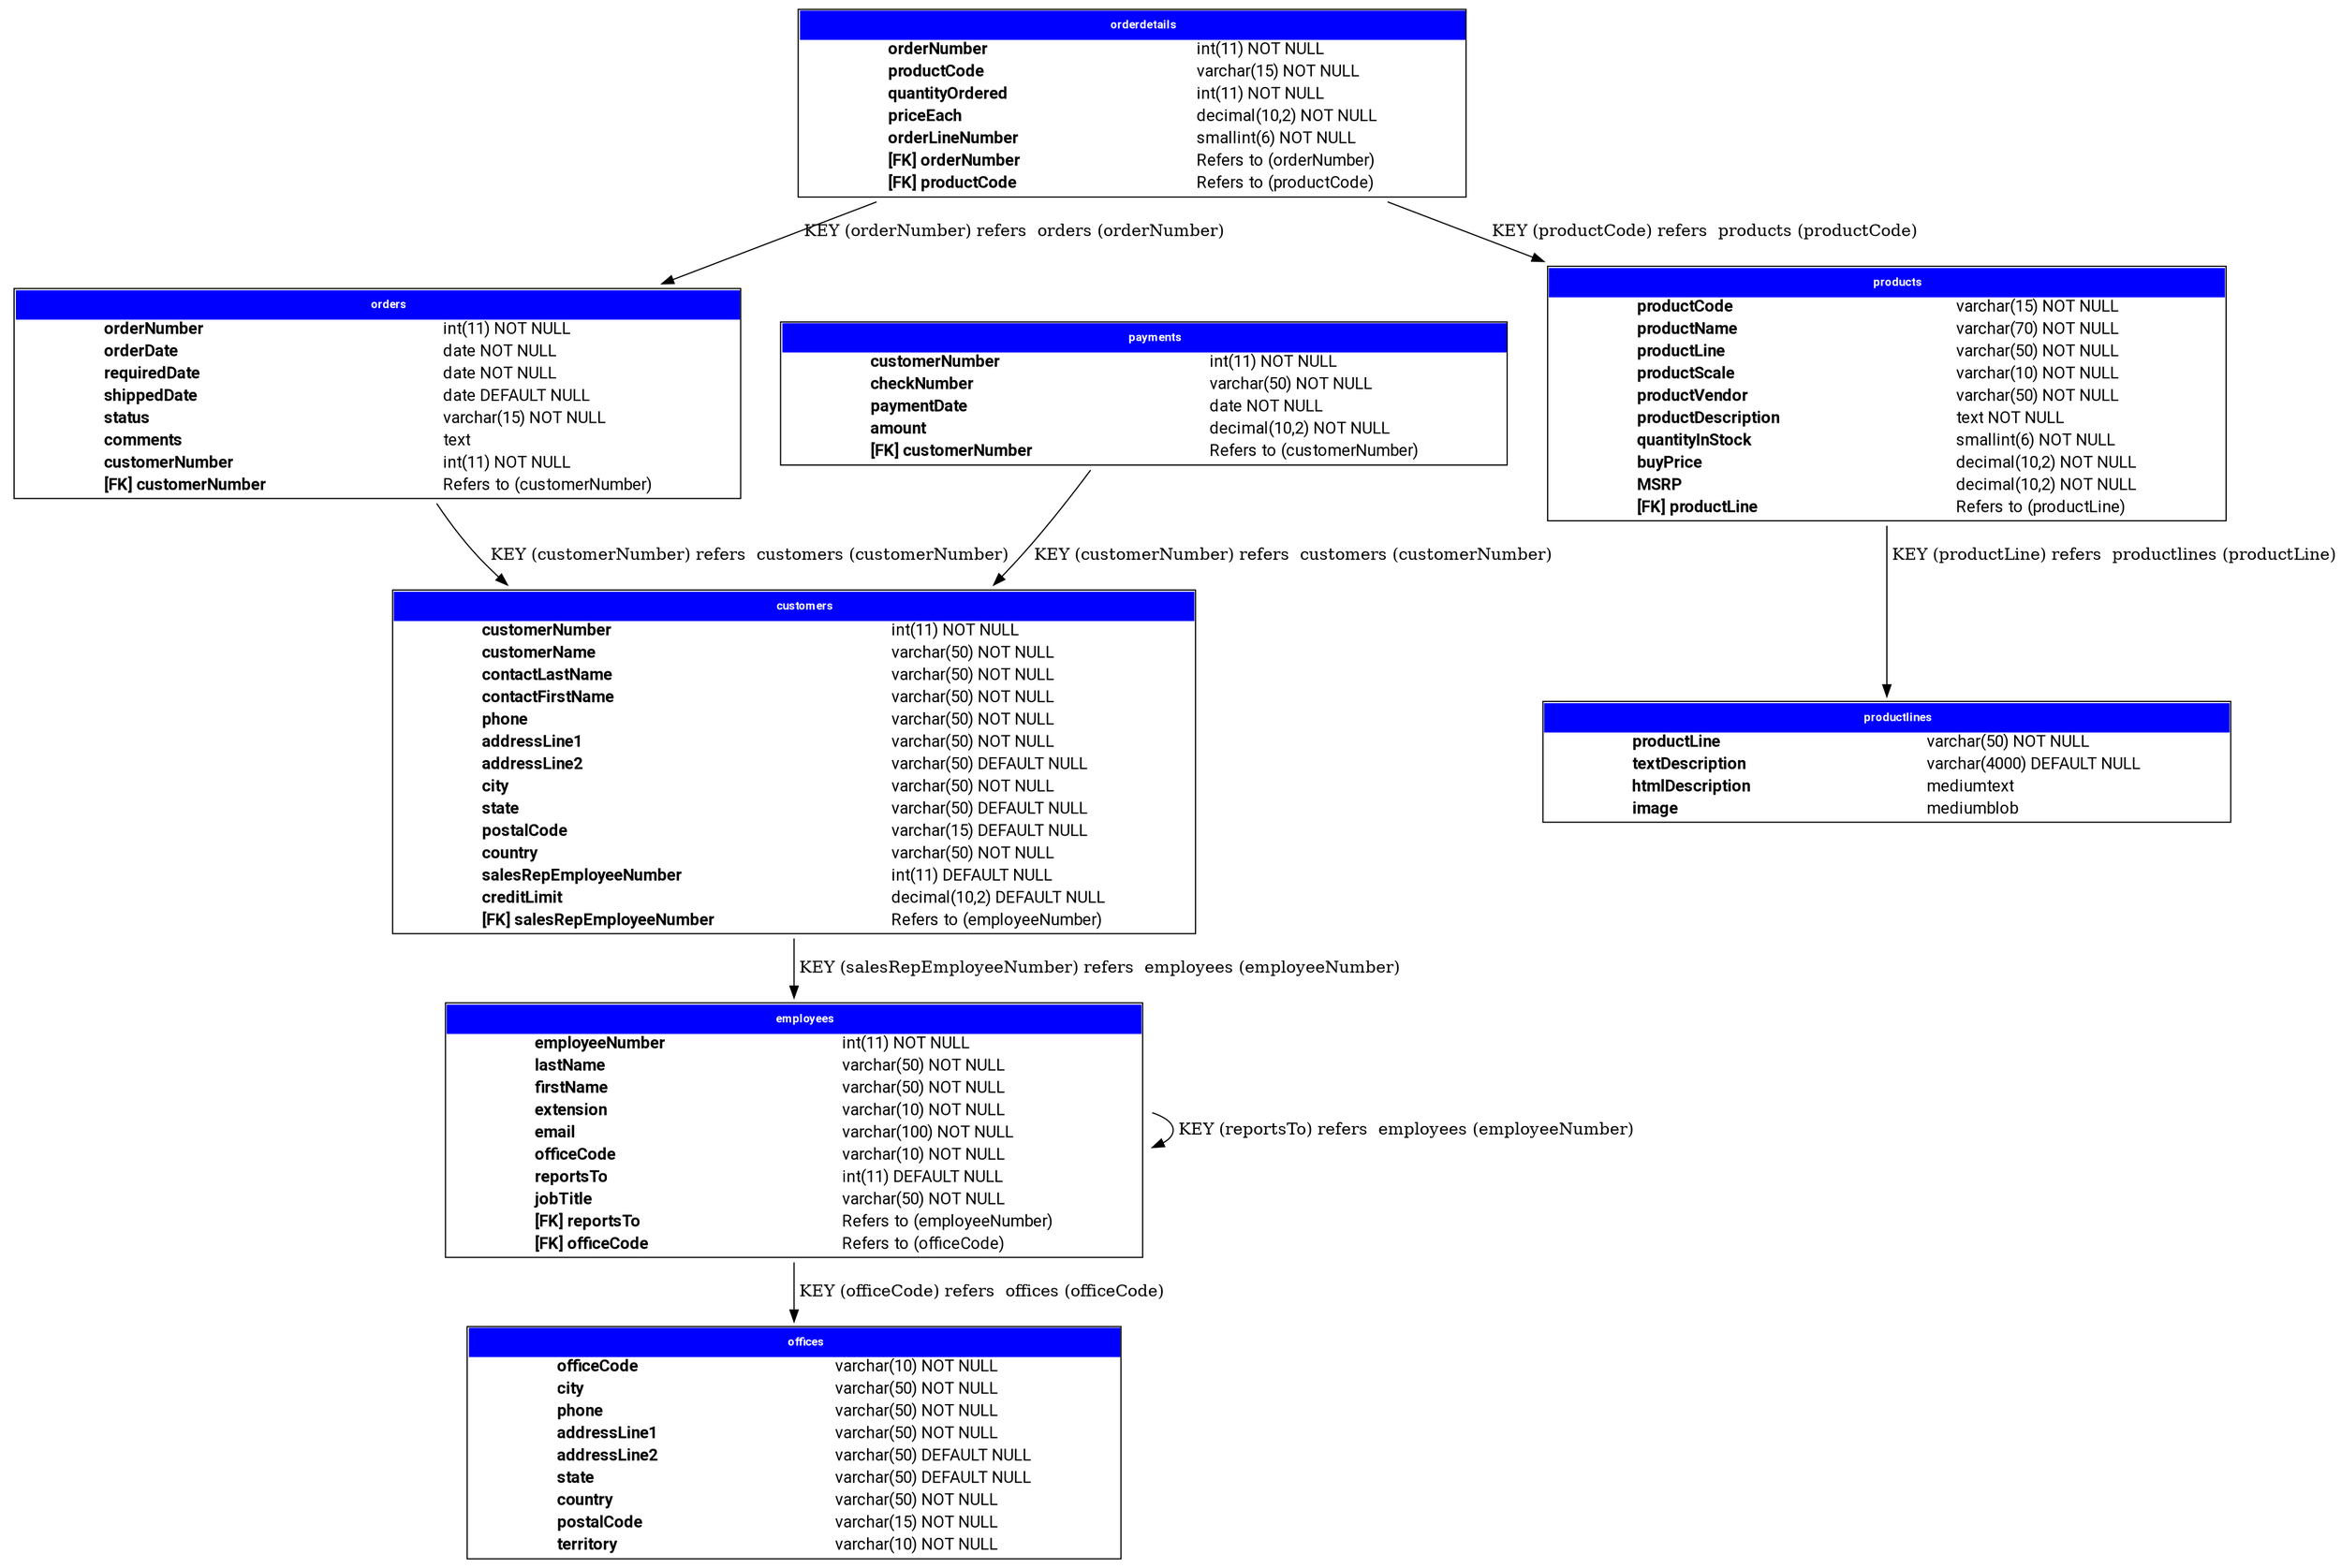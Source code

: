 digraph mysqlsampledatabase {

    node [

        shape = "plaintext"

    ]
customers [label=<
    <TABLE BGCOLOR="white" BORDER="1" CELLBORDER="0" CELLSPACING="0">
    <TR><TD COLSPAN="2" CELLPADDING="5" ALIGN="CENTER" BGCOLOR="blue">
    <FONT FACE="Roboto" COLOR="white" POINT-SIZE="10"><B>
    customers
    </B></FONT></TD></TR>
<TR><TD ALIGN="LEFT" BORDER="0">
                <FONT FACE="Roboto"><B>customerNumber</B></FONT>
                </TD><TD ALIGN="LEFT">
                <FONT FACE="Roboto">int(11) NOT NULL</FONT>
                </TD></TR>
<TR><TD ALIGN="LEFT" BORDER="0">
                <FONT FACE="Roboto"><B>customerName</B></FONT>
                </TD><TD ALIGN="LEFT">
                <FONT FACE="Roboto">varchar(50) NOT NULL</FONT>
                </TD></TR>
<TR><TD ALIGN="LEFT" BORDER="0">
                <FONT FACE="Roboto"><B>contactLastName</B></FONT>
                </TD><TD ALIGN="LEFT">
                <FONT FACE="Roboto">varchar(50) NOT NULL</FONT>
                </TD></TR>
<TR><TD ALIGN="LEFT" BORDER="0">
                <FONT FACE="Roboto"><B>contactFirstName</B></FONT>
                </TD><TD ALIGN="LEFT">
                <FONT FACE="Roboto">varchar(50) NOT NULL</FONT>
                </TD></TR>
<TR><TD ALIGN="LEFT" BORDER="0">
                <FONT FACE="Roboto"><B>phone</B></FONT>
                </TD><TD ALIGN="LEFT">
                <FONT FACE="Roboto">varchar(50) NOT NULL</FONT>
                </TD></TR>
<TR><TD ALIGN="LEFT" BORDER="0">
                <FONT FACE="Roboto"><B>addressLine1</B></FONT>
                </TD><TD ALIGN="LEFT">
                <FONT FACE="Roboto">varchar(50) NOT NULL</FONT>
                </TD></TR>
<TR><TD ALIGN="LEFT" BORDER="0">
                <FONT FACE="Roboto"><B>addressLine2</B></FONT>
                </TD><TD ALIGN="LEFT">
                <FONT FACE="Roboto">varchar(50) DEFAULT NULL</FONT>
                </TD></TR>
<TR><TD ALIGN="LEFT" BORDER="0">
                <FONT FACE="Roboto"><B>city</B></FONT>
                </TD><TD ALIGN="LEFT">
                <FONT FACE="Roboto">varchar(50) NOT NULL</FONT>
                </TD></TR>
<TR><TD ALIGN="LEFT" BORDER="0">
                <FONT FACE="Roboto"><B>state</B></FONT>
                </TD><TD ALIGN="LEFT">
                <FONT FACE="Roboto">varchar(50) DEFAULT NULL</FONT>
                </TD></TR>
<TR><TD ALIGN="LEFT" BORDER="0">
                <FONT FACE="Roboto"><B>postalCode</B></FONT>
                </TD><TD ALIGN="LEFT">
                <FONT FACE="Roboto">varchar(15) DEFAULT NULL</FONT>
                </TD></TR>
<TR><TD ALIGN="LEFT" BORDER="0">
                <FONT FACE="Roboto"><B>country</B></FONT>
                </TD><TD ALIGN="LEFT">
                <FONT FACE="Roboto">varchar(50) NOT NULL</FONT>
                </TD></TR>
<TR><TD ALIGN="LEFT" BORDER="0">
                <FONT FACE="Roboto"><B>salesRepEmployeeNumber</B></FONT>
                </TD><TD ALIGN="LEFT">
                <FONT FACE="Roboto">int(11) DEFAULT NULL</FONT>
                </TD></TR>
<TR><TD ALIGN="LEFT" BORDER="0">
                <FONT FACE="Roboto"><B>creditLimit</B></FONT>
                </TD><TD ALIGN="LEFT">
                <FONT FACE="Roboto">decimal(10,2) DEFAULT NULL</FONT>
                </TD></TR>


<TR><TD ALIGN="LEFT" BORDER="0">
                <FONT FACE="Roboto"><B>[FK] salesRepEmployeeNumber</B></FONT>
                </TD><TD ALIGN="LEFT">
                <FONT FACE="Roboto">Refers to (employeeNumber)</FONT>
                </TD></TR>
</TABLE> >]
employees [label=<
    <TABLE BGCOLOR="white" BORDER="1" CELLBORDER="0" CELLSPACING="0">
    <TR><TD COLSPAN="2" CELLPADDING="5" ALIGN="CENTER" BGCOLOR="blue">
    <FONT FACE="Roboto" COLOR="white" POINT-SIZE="10"><B>
    employees
    </B></FONT></TD></TR>
<TR><TD ALIGN="LEFT" BORDER="0">
                <FONT FACE="Roboto"><B>employeeNumber</B></FONT>
                </TD><TD ALIGN="LEFT">
                <FONT FACE="Roboto">int(11) NOT NULL</FONT>
                </TD></TR>
<TR><TD ALIGN="LEFT" BORDER="0">
                <FONT FACE="Roboto"><B>lastName</B></FONT>
                </TD><TD ALIGN="LEFT">
                <FONT FACE="Roboto">varchar(50) NOT NULL</FONT>
                </TD></TR>
<TR><TD ALIGN="LEFT" BORDER="0">
                <FONT FACE="Roboto"><B>firstName</B></FONT>
                </TD><TD ALIGN="LEFT">
                <FONT FACE="Roboto">varchar(50) NOT NULL</FONT>
                </TD></TR>
<TR><TD ALIGN="LEFT" BORDER="0">
                <FONT FACE="Roboto"><B>extension</B></FONT>
                </TD><TD ALIGN="LEFT">
                <FONT FACE="Roboto">varchar(10) NOT NULL</FONT>
                </TD></TR>
<TR><TD ALIGN="LEFT" BORDER="0">
                <FONT FACE="Roboto"><B>email</B></FONT>
                </TD><TD ALIGN="LEFT">
                <FONT FACE="Roboto">varchar(100) NOT NULL</FONT>
                </TD></TR>
<TR><TD ALIGN="LEFT" BORDER="0">
                <FONT FACE="Roboto"><B>officeCode</B></FONT>
                </TD><TD ALIGN="LEFT">
                <FONT FACE="Roboto">varchar(10) NOT NULL</FONT>
                </TD></TR>
<TR><TD ALIGN="LEFT" BORDER="0">
                <FONT FACE="Roboto"><B>reportsTo</B></FONT>
                </TD><TD ALIGN="LEFT">
                <FONT FACE="Roboto">int(11) DEFAULT NULL</FONT>
                </TD></TR>
<TR><TD ALIGN="LEFT" BORDER="0">
                <FONT FACE="Roboto"><B>jobTitle</B></FONT>
                </TD><TD ALIGN="LEFT">
                <FONT FACE="Roboto">varchar(50) NOT NULL</FONT>
                </TD></TR>



<TR><TD ALIGN="LEFT" BORDER="0">
                <FONT FACE="Roboto"><B>[FK] reportsTo</B></FONT>
                </TD><TD ALIGN="LEFT">
                <FONT FACE="Roboto">Refers to (employeeNumber)</FONT>
                </TD></TR>
<TR><TD ALIGN="LEFT" BORDER="0">
                <FONT FACE="Roboto"><B>[FK] officeCode</B></FONT>
                </TD><TD ALIGN="LEFT">
                <FONT FACE="Roboto">Refers to (officeCode)</FONT>
                </TD></TR>
</TABLE> >]
offices [label=<
    <TABLE BGCOLOR="white" BORDER="1" CELLBORDER="0" CELLSPACING="0">
    <TR><TD COLSPAN="2" CELLPADDING="5" ALIGN="CENTER" BGCOLOR="blue">
    <FONT FACE="Roboto" COLOR="white" POINT-SIZE="10"><B>
    offices
    </B></FONT></TD></TR>
<TR><TD ALIGN="LEFT" BORDER="0">
                <FONT FACE="Roboto"><B>officeCode</B></FONT>
                </TD><TD ALIGN="LEFT">
                <FONT FACE="Roboto">varchar(10) NOT NULL</FONT>
                </TD></TR>
<TR><TD ALIGN="LEFT" BORDER="0">
                <FONT FACE="Roboto"><B>city</B></FONT>
                </TD><TD ALIGN="LEFT">
                <FONT FACE="Roboto">varchar(50) NOT NULL</FONT>
                </TD></TR>
<TR><TD ALIGN="LEFT" BORDER="0">
                <FONT FACE="Roboto"><B>phone</B></FONT>
                </TD><TD ALIGN="LEFT">
                <FONT FACE="Roboto">varchar(50) NOT NULL</FONT>
                </TD></TR>
<TR><TD ALIGN="LEFT" BORDER="0">
                <FONT FACE="Roboto"><B>addressLine1</B></FONT>
                </TD><TD ALIGN="LEFT">
                <FONT FACE="Roboto">varchar(50) NOT NULL</FONT>
                </TD></TR>
<TR><TD ALIGN="LEFT" BORDER="0">
                <FONT FACE="Roboto"><B>addressLine2</B></FONT>
                </TD><TD ALIGN="LEFT">
                <FONT FACE="Roboto">varchar(50) DEFAULT NULL</FONT>
                </TD></TR>
<TR><TD ALIGN="LEFT" BORDER="0">
                <FONT FACE="Roboto"><B>state</B></FONT>
                </TD><TD ALIGN="LEFT">
                <FONT FACE="Roboto">varchar(50) DEFAULT NULL</FONT>
                </TD></TR>
<TR><TD ALIGN="LEFT" BORDER="0">
                <FONT FACE="Roboto"><B>country</B></FONT>
                </TD><TD ALIGN="LEFT">
                <FONT FACE="Roboto">varchar(50) NOT NULL</FONT>
                </TD></TR>
<TR><TD ALIGN="LEFT" BORDER="0">
                <FONT FACE="Roboto"><B>postalCode</B></FONT>
                </TD><TD ALIGN="LEFT">
                <FONT FACE="Roboto">varchar(15) NOT NULL</FONT>
                </TD></TR>
<TR><TD ALIGN="LEFT" BORDER="0">
                <FONT FACE="Roboto"><B>territory</B></FONT>
                </TD><TD ALIGN="LEFT">
                <FONT FACE="Roboto">varchar(10) NOT NULL</FONT>
                </TD></TR>

</TABLE> >]
orderdetails [label=<
    <TABLE BGCOLOR="white" BORDER="1" CELLBORDER="0" CELLSPACING="0">
    <TR><TD COLSPAN="2" CELLPADDING="5" ALIGN="CENTER" BGCOLOR="blue">
    <FONT FACE="Roboto" COLOR="white" POINT-SIZE="10"><B>
    orderdetails
    </B></FONT></TD></TR>
<TR><TD ALIGN="LEFT" BORDER="0">
                <FONT FACE="Roboto"><B>orderNumber</B></FONT>
                </TD><TD ALIGN="LEFT">
                <FONT FACE="Roboto">int(11) NOT NULL</FONT>
                </TD></TR>
<TR><TD ALIGN="LEFT" BORDER="0">
                <FONT FACE="Roboto"><B>productCode</B></FONT>
                </TD><TD ALIGN="LEFT">
                <FONT FACE="Roboto">varchar(15) NOT NULL</FONT>
                </TD></TR>
<TR><TD ALIGN="LEFT" BORDER="0">
                <FONT FACE="Roboto"><B>quantityOrdered</B></FONT>
                </TD><TD ALIGN="LEFT">
                <FONT FACE="Roboto">int(11) NOT NULL</FONT>
                </TD></TR>
<TR><TD ALIGN="LEFT" BORDER="0">
                <FONT FACE="Roboto"><B>priceEach</B></FONT>
                </TD><TD ALIGN="LEFT">
                <FONT FACE="Roboto">decimal(10,2) NOT NULL</FONT>
                </TD></TR>
<TR><TD ALIGN="LEFT" BORDER="0">
                <FONT FACE="Roboto"><B>orderLineNumber</B></FONT>
                </TD><TD ALIGN="LEFT">
                <FONT FACE="Roboto">smallint(6) NOT NULL</FONT>
                </TD></TR>


<TR><TD ALIGN="LEFT" BORDER="0">
                <FONT FACE="Roboto"><B>[FK] orderNumber</B></FONT>
                </TD><TD ALIGN="LEFT">
                <FONT FACE="Roboto">Refers to (orderNumber)</FONT>
                </TD></TR>
<TR><TD ALIGN="LEFT" BORDER="0">
                <FONT FACE="Roboto"><B>[FK] productCode</B></FONT>
                </TD><TD ALIGN="LEFT">
                <FONT FACE="Roboto">Refers to (productCode)</FONT>
                </TD></TR>
</TABLE> >]
orders [label=<
    <TABLE BGCOLOR="white" BORDER="1" CELLBORDER="0" CELLSPACING="0">
    <TR><TD COLSPAN="2" CELLPADDING="5" ALIGN="CENTER" BGCOLOR="blue">
    <FONT FACE="Roboto" COLOR="white" POINT-SIZE="10"><B>
    orders
    </B></FONT></TD></TR>
<TR><TD ALIGN="LEFT" BORDER="0">
                <FONT FACE="Roboto"><B>orderNumber</B></FONT>
                </TD><TD ALIGN="LEFT">
                <FONT FACE="Roboto">int(11) NOT NULL</FONT>
                </TD></TR>
<TR><TD ALIGN="LEFT" BORDER="0">
                <FONT FACE="Roboto"><B>orderDate</B></FONT>
                </TD><TD ALIGN="LEFT">
                <FONT FACE="Roboto">date NOT NULL</FONT>
                </TD></TR>
<TR><TD ALIGN="LEFT" BORDER="0">
                <FONT FACE="Roboto"><B>requiredDate</B></FONT>
                </TD><TD ALIGN="LEFT">
                <FONT FACE="Roboto">date NOT NULL</FONT>
                </TD></TR>
<TR><TD ALIGN="LEFT" BORDER="0">
                <FONT FACE="Roboto"><B>shippedDate</B></FONT>
                </TD><TD ALIGN="LEFT">
                <FONT FACE="Roboto">date DEFAULT NULL</FONT>
                </TD></TR>
<TR><TD ALIGN="LEFT" BORDER="0">
                <FONT FACE="Roboto"><B>status</B></FONT>
                </TD><TD ALIGN="LEFT">
                <FONT FACE="Roboto">varchar(15) NOT NULL</FONT>
                </TD></TR>
<TR><TD ALIGN="LEFT" BORDER="0">
                <FONT FACE="Roboto"><B>comments</B></FONT>
                </TD><TD ALIGN="LEFT">
                <FONT FACE="Roboto">text</FONT>
                </TD></TR>
<TR><TD ALIGN="LEFT" BORDER="0">
                <FONT FACE="Roboto"><B>customerNumber</B></FONT>
                </TD><TD ALIGN="LEFT">
                <FONT FACE="Roboto">int(11) NOT NULL</FONT>
                </TD></TR>


<TR><TD ALIGN="LEFT" BORDER="0">
                <FONT FACE="Roboto"><B>[FK] customerNumber</B></FONT>
                </TD><TD ALIGN="LEFT">
                <FONT FACE="Roboto">Refers to (customerNumber)</FONT>
                </TD></TR>
</TABLE> >]
payments [label=<
    <TABLE BGCOLOR="white" BORDER="1" CELLBORDER="0" CELLSPACING="0">
    <TR><TD COLSPAN="2" CELLPADDING="5" ALIGN="CENTER" BGCOLOR="blue">
    <FONT FACE="Roboto" COLOR="white" POINT-SIZE="10"><B>
    payments
    </B></FONT></TD></TR>
<TR><TD ALIGN="LEFT" BORDER="0">
                <FONT FACE="Roboto"><B>customerNumber</B></FONT>
                </TD><TD ALIGN="LEFT">
                <FONT FACE="Roboto">int(11) NOT NULL</FONT>
                </TD></TR>
<TR><TD ALIGN="LEFT" BORDER="0">
                <FONT FACE="Roboto"><B>checkNumber</B></FONT>
                </TD><TD ALIGN="LEFT">
                <FONT FACE="Roboto">varchar(50) NOT NULL</FONT>
                </TD></TR>
<TR><TD ALIGN="LEFT" BORDER="0">
                <FONT FACE="Roboto"><B>paymentDate</B></FONT>
                </TD><TD ALIGN="LEFT">
                <FONT FACE="Roboto">date NOT NULL</FONT>
                </TD></TR>
<TR><TD ALIGN="LEFT" BORDER="0">
                <FONT FACE="Roboto"><B>amount</B></FONT>
                </TD><TD ALIGN="LEFT">
                <FONT FACE="Roboto">decimal(10,2) NOT NULL</FONT>
                </TD></TR>

<TR><TD ALIGN="LEFT" BORDER="0">
                <FONT FACE="Roboto"><B>[FK] customerNumber</B></FONT>
                </TD><TD ALIGN="LEFT">
                <FONT FACE="Roboto">Refers to (customerNumber)</FONT>
                </TD></TR>
</TABLE> >]
productlines [label=<
    <TABLE BGCOLOR="white" BORDER="1" CELLBORDER="0" CELLSPACING="0">
    <TR><TD COLSPAN="2" CELLPADDING="5" ALIGN="CENTER" BGCOLOR="blue">
    <FONT FACE="Roboto" COLOR="white" POINT-SIZE="10"><B>
    productlines
    </B></FONT></TD></TR>
<TR><TD ALIGN="LEFT" BORDER="0">
                <FONT FACE="Roboto"><B>productLine</B></FONT>
                </TD><TD ALIGN="LEFT">
                <FONT FACE="Roboto">varchar(50) NOT NULL</FONT>
                </TD></TR>
<TR><TD ALIGN="LEFT" BORDER="0">
                <FONT FACE="Roboto"><B>textDescription</B></FONT>
                </TD><TD ALIGN="LEFT">
                <FONT FACE="Roboto">varchar(4000) DEFAULT NULL</FONT>
                </TD></TR>
<TR><TD ALIGN="LEFT" BORDER="0">
                <FONT FACE="Roboto"><B>htmlDescription</B></FONT>
                </TD><TD ALIGN="LEFT">
                <FONT FACE="Roboto">mediumtext</FONT>
                </TD></TR>
<TR><TD ALIGN="LEFT" BORDER="0">
                <FONT FACE="Roboto"><B>image</B></FONT>
                </TD><TD ALIGN="LEFT">
                <FONT FACE="Roboto">mediumblob</FONT>
                </TD></TR>

</TABLE> >]
products [label=<
    <TABLE BGCOLOR="white" BORDER="1" CELLBORDER="0" CELLSPACING="0">
    <TR><TD COLSPAN="2" CELLPADDING="5" ALIGN="CENTER" BGCOLOR="blue">
    <FONT FACE="Roboto" COLOR="white" POINT-SIZE="10"><B>
    products
    </B></FONT></TD></TR>
<TR><TD ALIGN="LEFT" BORDER="0">
                <FONT FACE="Roboto"><B>productCode</B></FONT>
                </TD><TD ALIGN="LEFT">
                <FONT FACE="Roboto">varchar(15) NOT NULL</FONT>
                </TD></TR>
<TR><TD ALIGN="LEFT" BORDER="0">
                <FONT FACE="Roboto"><B>productName</B></FONT>
                </TD><TD ALIGN="LEFT">
                <FONT FACE="Roboto">varchar(70) NOT NULL</FONT>
                </TD></TR>
<TR><TD ALIGN="LEFT" BORDER="0">
                <FONT FACE="Roboto"><B>productLine</B></FONT>
                </TD><TD ALIGN="LEFT">
                <FONT FACE="Roboto">varchar(50) NOT NULL</FONT>
                </TD></TR>
<TR><TD ALIGN="LEFT" BORDER="0">
                <FONT FACE="Roboto"><B>productScale</B></FONT>
                </TD><TD ALIGN="LEFT">
                <FONT FACE="Roboto">varchar(10) NOT NULL</FONT>
                </TD></TR>
<TR><TD ALIGN="LEFT" BORDER="0">
                <FONT FACE="Roboto"><B>productVendor</B></FONT>
                </TD><TD ALIGN="LEFT">
                <FONT FACE="Roboto">varchar(50) NOT NULL</FONT>
                </TD></TR>
<TR><TD ALIGN="LEFT" BORDER="0">
                <FONT FACE="Roboto"><B>productDescription</B></FONT>
                </TD><TD ALIGN="LEFT">
                <FONT FACE="Roboto">text NOT NULL</FONT>
                </TD></TR>
<TR><TD ALIGN="LEFT" BORDER="0">
                <FONT FACE="Roboto"><B>quantityInStock</B></FONT>
                </TD><TD ALIGN="LEFT">
                <FONT FACE="Roboto">smallint(6) NOT NULL</FONT>
                </TD></TR>
<TR><TD ALIGN="LEFT" BORDER="0">
                <FONT FACE="Roboto"><B>buyPrice</B></FONT>
                </TD><TD ALIGN="LEFT">
                <FONT FACE="Roboto">decimal(10,2) NOT NULL</FONT>
                </TD></TR>
<TR><TD ALIGN="LEFT" BORDER="0">
                <FONT FACE="Roboto"><B>MSRP</B></FONT>
                </TD><TD ALIGN="LEFT">
                <FONT FACE="Roboto">decimal(10,2) NOT NULL</FONT>
                </TD></TR>


<TR><TD ALIGN="LEFT" BORDER="0">
                <FONT FACE="Roboto"><B>[FK] productLine</B></FONT>
                </TD><TD ALIGN="LEFT">
                <FONT FACE="Roboto">Refers to (productLine)</FONT>
                </TD></TR>
</TABLE> >]














customers ->  employees  [label=" KEY (salesRepEmployeeNumber) refers  employees (employeeNumber)"]











employees ->  employees  [label=" KEY (reportsTo) refers  employees (employeeNumber)"]
employees ->  offices  [label=" KEY (officeCode) refers  offices (officeCode)"]

















orderdetails ->  orders  [label=" KEY (orderNumber) refers  orders (orderNumber)"]
orderdetails ->  products  [label=" KEY (productCode) refers  products (productCode)"]









orders ->  customers  [label=" KEY (customerNumber) refers  customers (customerNumber)"]





payments ->  customers  [label=" KEY (customerNumber) refers  customers (customerNumber)"]
















products ->  productlines  [label=" KEY (productLine) refers  productlines (productLine)"]
}